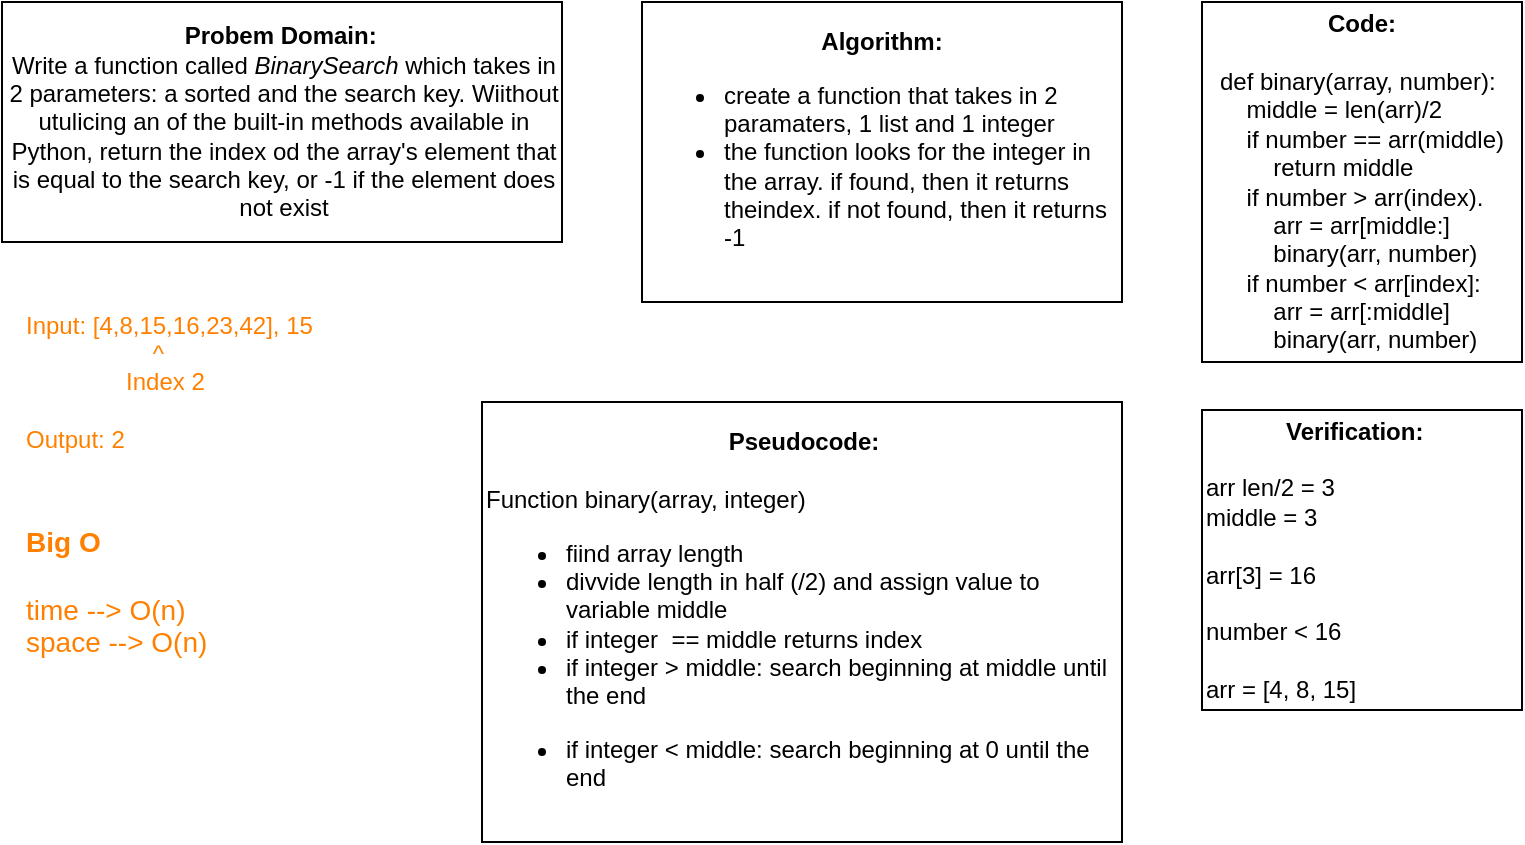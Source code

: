 <mxfile version="13.10.0" type="embed">
    <diagram id="-2iTx4Ca7q2gm5Swqat_" name="Page-1">
        <mxGraphModel dx="1173" dy="790" grid="1" gridSize="10" guides="1" tooltips="1" connect="1" arrows="1" fold="1" page="1" pageScale="1" pageWidth="850" pageHeight="1400" math="0" shadow="0">
            <root>
                <mxCell id="0"/>
                <mxCell id="1" parent="0"/>
                <mxCell id="2" value="&lt;div style=&quot;text-align: center&quot;&gt;&lt;span&gt;&lt;b&gt;Probem Domain:&amp;nbsp;&lt;/b&gt;&lt;/span&gt;&lt;/div&gt;&lt;div style=&quot;text-align: center&quot;&gt;Write a function called &lt;i&gt;BinarySearch &lt;/i&gt;which takes in 2 parameters: a sorted and the search key. Wiithout utulicing an of the built-in methods available in Python, return the index od the array's element that is equal to the search key, or -1 if the element does not exist&lt;/div&gt;" style="whiteSpace=wrap;html=1;textDirection=ltr;align=left;" parent="1" vertex="1">
                    <mxGeometry x="40" y="40" width="280" height="120" as="geometry"/>
                </mxCell>
                <mxCell id="6" value="&lt;b&gt;Algorithm:&lt;/b&gt;&lt;br&gt;&lt;div&gt;&lt;ul&gt;&lt;li style=&quot;text-align: left&quot;&gt;create a function that takes in 2 paramaters, 1 list and 1 integer&lt;/li&gt;&lt;li style=&quot;text-align: left&quot;&gt;the function looks for the integer in the array. if found, then it returns theindex. if not found, then it returns -1&lt;/li&gt;&lt;/ul&gt;&lt;/div&gt;" style="whiteSpace=wrap;html=1;" vertex="1" parent="1">
                    <mxGeometry x="360" y="40" width="240" height="150" as="geometry"/>
                </mxCell>
                <mxCell id="7" value="&lt;b&gt;Code:&lt;br&gt;&lt;/b&gt;&lt;br&gt;&lt;div style=&quot;text-align: left&quot;&gt;&lt;span&gt;def binary(array, number):&lt;/span&gt;&lt;/div&gt;&lt;div style=&quot;text-align: left&quot;&gt;&lt;span&gt;&amp;nbsp; &amp;nbsp; middle = len(arr)/2&lt;/span&gt;&lt;/div&gt;&lt;div style=&quot;text-align: left&quot;&gt;&lt;span&gt;&amp;nbsp; &amp;nbsp; if number == arr(middle)&lt;/span&gt;&lt;/div&gt;&lt;div style=&quot;text-align: left&quot;&gt;&lt;span&gt;&amp;nbsp; &amp;nbsp; &amp;nbsp; &amp;nbsp; return middle&lt;/span&gt;&lt;/div&gt;&lt;div style=&quot;text-align: left&quot;&gt;&lt;span&gt;&amp;nbsp; &amp;nbsp; if number &amp;gt; arr(index).&lt;/span&gt;&lt;/div&gt;&lt;div style=&quot;text-align: left&quot;&gt;&lt;span&gt;&amp;nbsp; &amp;nbsp; &amp;nbsp; &amp;nbsp; arr = arr[middle:]&lt;/span&gt;&lt;/div&gt;&lt;div style=&quot;text-align: left&quot;&gt;&lt;span&gt;&amp;nbsp; &amp;nbsp; &amp;nbsp; &amp;nbsp; binary(arr, number)&lt;/span&gt;&lt;/div&gt;&lt;div style=&quot;text-align: left&quot;&gt;&lt;span&gt;&amp;nbsp; &amp;nbsp; if number &amp;lt; arr[index]:&lt;/span&gt;&lt;/div&gt;&lt;div style=&quot;text-align: left&quot;&gt;&lt;span&gt;&amp;nbsp; &amp;nbsp; &amp;nbsp; &amp;nbsp; arr = arr[:middle]&lt;/span&gt;&lt;/div&gt;&lt;div style=&quot;text-align: left&quot;&gt;&lt;span&gt;&amp;nbsp; &amp;nbsp; &amp;nbsp; &amp;nbsp; binary(arr, number)&lt;/span&gt;&lt;/div&gt;" style="whiteSpace=wrap;html=1;" vertex="1" parent="1">
                    <mxGeometry x="640" y="40" width="160" height="180" as="geometry"/>
                </mxCell>
                <mxCell id="9" value="&lt;div style=&quot;text-align: center&quot;&gt;&lt;b&gt;Pseudocode:&lt;/b&gt;&lt;/div&gt;&lt;br&gt;&lt;div&gt;Function binary(array, integer)&lt;/div&gt;&lt;div&gt;&lt;ul&gt;&lt;li&gt;fiind array length&lt;/li&gt;&lt;li&gt;divvide length in half (/2) and assign value to variable middle&lt;/li&gt;&lt;li&gt;if integer&amp;nbsp; == middle returns index&lt;/li&gt;&lt;li&gt;if integer &amp;gt; middle: search beginning at middle until the end&lt;/li&gt;&lt;/ul&gt;&lt;ul&gt;&lt;li&gt;if integer &amp;lt; middle: search beginning at 0 until the end&lt;/li&gt;&lt;/ul&gt;&lt;/div&gt;" style="whiteSpace=wrap;html=1;align=left;" vertex="1" parent="1">
                    <mxGeometry x="280" y="240" width="320" height="220" as="geometry"/>
                </mxCell>
                <mxCell id="10" value="&lt;div style=&quot;text-align: center&quot;&gt;&lt;span&gt;&lt;b&gt;&amp;nbsp; &amp;nbsp; &amp;nbsp; &amp;nbsp; &amp;nbsp; &amp;nbsp; Verification:&lt;/b&gt;&lt;/span&gt;&lt;/div&gt;&lt;div style=&quot;text-align: center&quot;&gt;&lt;span&gt;&lt;b&gt;&lt;br&gt;&lt;/b&gt;&lt;/span&gt;&lt;/div&gt;arr len/2 = 3&lt;br&gt;middle = 3&lt;br&gt;&lt;br&gt;arr[3] = 16&lt;br&gt;&lt;br&gt;number &amp;lt; 16&lt;br&gt;&lt;br&gt;arr = [4, 8, 15]" style="whiteSpace=wrap;html=1;align=left;" vertex="1" parent="1">
                    <mxGeometry x="640" y="244" width="160" height="150" as="geometry"/>
                </mxCell>
                <mxCell id="4" value="Input: [4,8,15,16,23,42], 15&lt;br&gt;&amp;nbsp; &amp;nbsp; &amp;nbsp; &amp;nbsp; &amp;nbsp; &amp;nbsp; &amp;nbsp; &amp;nbsp; &amp;nbsp; &amp;nbsp;^&lt;br&gt;&amp;nbsp; &amp;nbsp; &amp;nbsp; &amp;nbsp; &amp;nbsp; &amp;nbsp; &amp;nbsp; &amp;nbsp;Index 2&lt;br&gt;&lt;br&gt;Output: 2&lt;br&gt;" style="text;html=1;align=left;verticalAlign=middle;resizable=0;points=[];autosize=1;rotation=0;fontColor=#FF8000;" parent="1" vertex="1">
                    <mxGeometry x="50" y="190" width="160" height="80" as="geometry"/>
                </mxCell>
                <mxCell id="5" value="&lt;font style=&quot;font-size: 14px&quot;&gt;&lt;b&gt;Big O&lt;/b&gt;&lt;br&gt;&lt;br&gt;time --&amp;gt; O(n)&lt;br&gt;space --&amp;gt; O(n)&lt;br&gt;&lt;/font&gt;" style="text;html=1;strokeColor=none;fillColor=none;align=left;verticalAlign=middle;whiteSpace=wrap;rounded=0;labelBackgroundColor=none;fontColor=#FF8000;" parent="1" vertex="1">
                    <mxGeometry x="50" y="300" width="140" height="70" as="geometry"/>
                </mxCell>
            </root>
        </mxGraphModel>
    </diagram>
</mxfile>